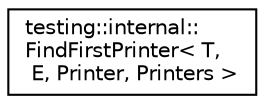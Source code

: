 digraph "Graphical Class Hierarchy"
{
 // INTERACTIVE_SVG=YES
 // LATEX_PDF_SIZE
  edge [fontname="Helvetica",fontsize="10",labelfontname="Helvetica",labelfontsize="10"];
  node [fontname="Helvetica",fontsize="10",shape=record];
  rankdir="LR";
  Node0 [label="testing::internal::\lFindFirstPrinter\< T,\l E, Printer, Printers \>",height=0.2,width=0.4,color="black", fillcolor="white", style="filled",URL="$db/def/structtesting_1_1internal_1_1_find_first_printer.html",tooltip=" "];
}
